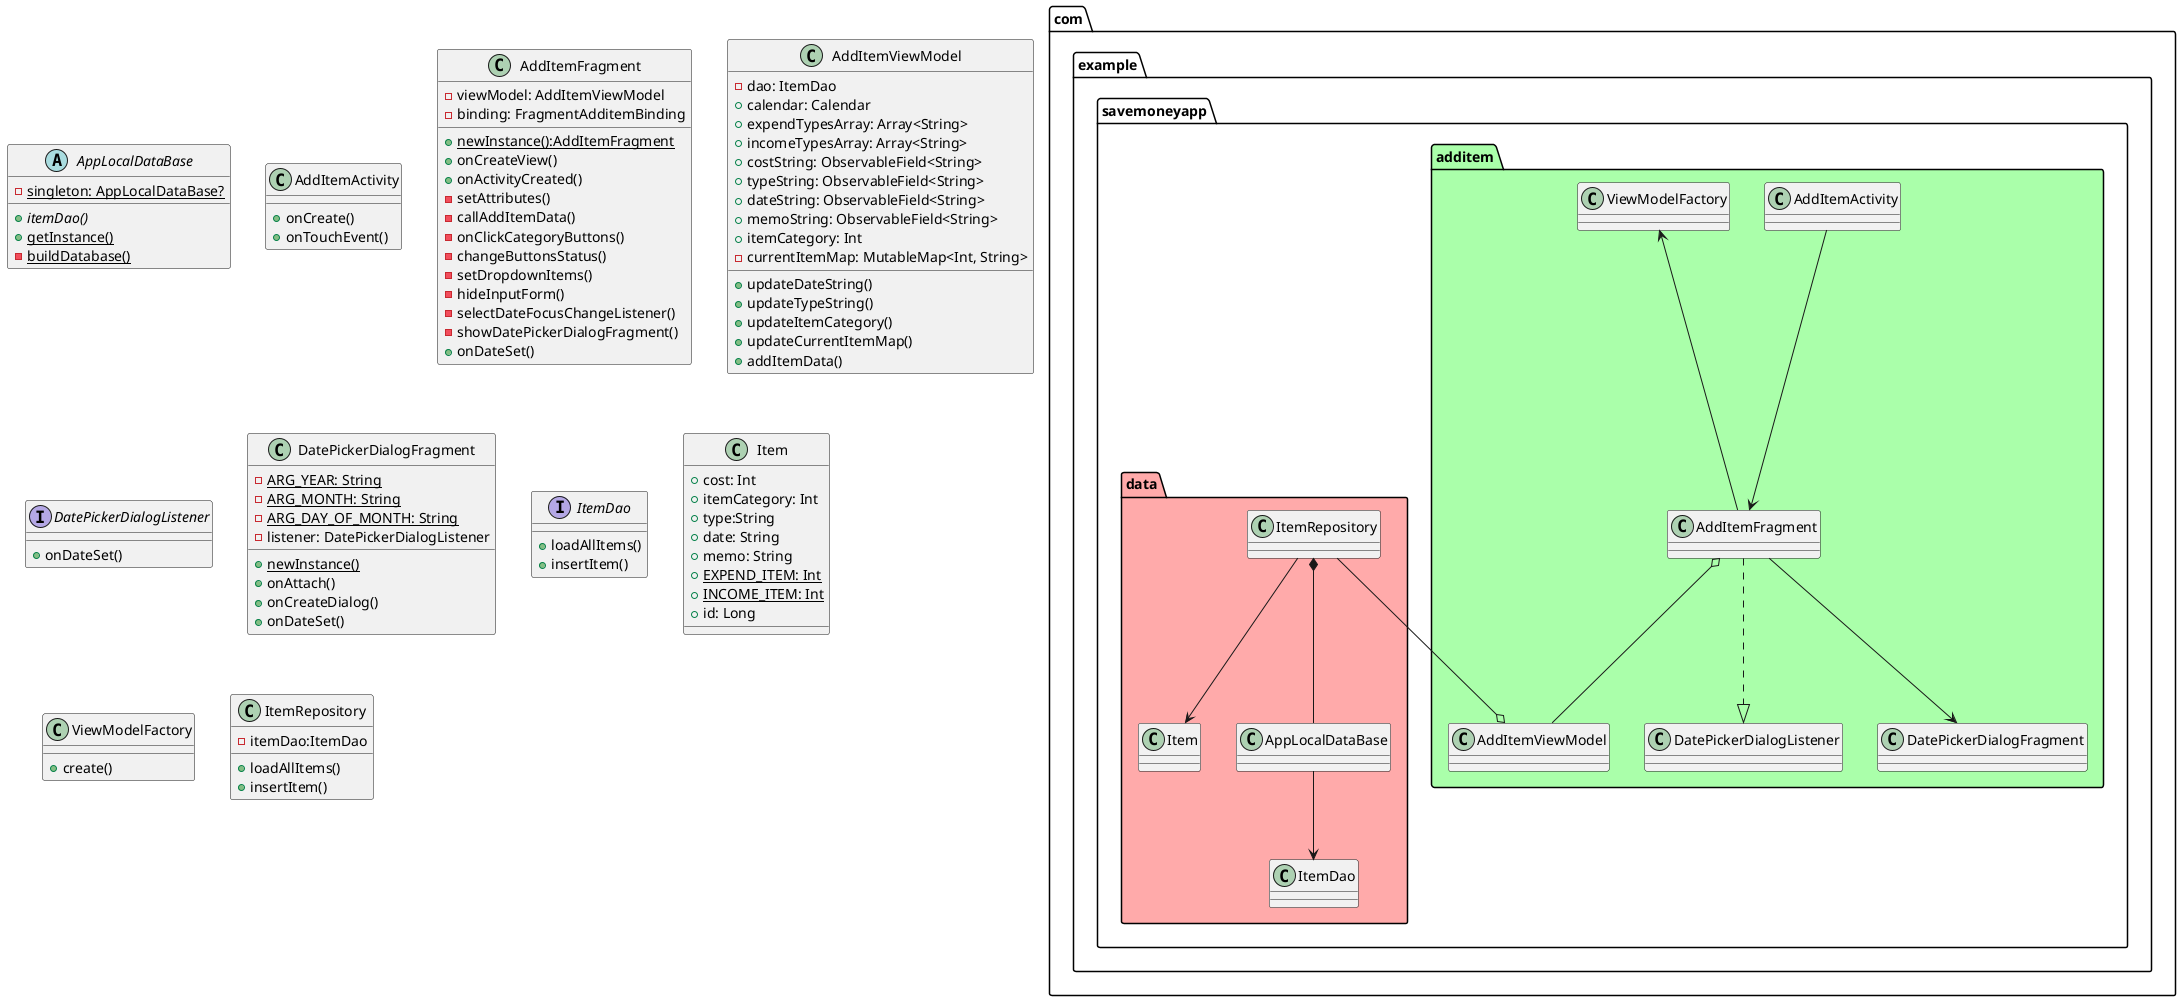 @startuml "SaveMoneyAppClass"

package "com.example.savemoneyapp.additem" #AAFFAA {
  AddItemActivity --> AddItemFragment
  AddItemFragment o-- AddItemViewModel
  AddItemFragment ..|> DatePickerDialogListener
  AddItemFragment --> DatePickerDialogFragment
  ViewModelFactory <-- AddItemFragment
}

package "com.example.savemoneyapp.data" #FFAAAA {
    ItemRepository --o AddItemViewModel
    ItemRepository --> Item
    ItemRepository *-- AppLocalDataBase
    AppLocalDataBase --> ItemDao
}

abstract class AppLocalDataBase {
    - {static}singleton: AppLocalDataBase?
    + {abstract}itemDao()
    + {static}getInstance()
    - {static}buildDatabase()
}

class AddItemActivity {
    + onCreate()
    + onTouchEvent()
}

class AddItemFragment {
    + {static}newInstance():AddItemFragment
    - viewModel: AddItemViewModel
    - binding: FragmentAdditemBinding
    + onCreateView()
    + onActivityCreated()
    - setAttributes()
    - callAddItemData()
    - onClickCategoryButtons()
    - changeButtonsStatus()
    - setDropdownItems()
    - hideInputForm()
    - selectDateFocusChangeListener()
    - showDatePickerDialogFragment()
    + onDateSet()
}

class AddItemViewModel {
    - dao: ItemDao
    + calendar: Calendar
    + expendTypesArray: Array<String>
    + incomeTypesArray: Array<String>
    + costString: ObservableField<String>
    + typeString: ObservableField<String>
    + dateString: ObservableField<String>
    + memoString: ObservableField<String>
    + itemCategory: Int
    - currentItemMap: MutableMap<Int, String>
    + updateDateString()
    + updateTypeString()
    + updateItemCategory()
    + updateCurrentItemMap()
    + addItemData()
}

interface  DatePickerDialogListener {
    + onDateSet()
}

class DatePickerDialogFragment {
    - {static}ARG_YEAR: String
    - {static}ARG_MONTH: String
    - {static}ARG_DAY_OF_MONTH: String
    - listener: DatePickerDialogListener
    + {static}newInstance()
    + onAttach()
    + onCreateDialog()
    + onDateSet()
}

interface ItemDao {
    + loadAllItems()
    + insertItem()
}

class Item {
    + cost: Int
    + itemCategory: Int
    + type:String
    + date: String
    + memo: String
    + {static}EXPEND_ITEM: Int
    + {static}INCOME_ITEM: Int
    + id: Long
}

class ViewModelFactory {
    + create()
}

class ItemRepository {
    - itemDao:ItemDao
    + loadAllItems()
    + insertItem()
}

@endum